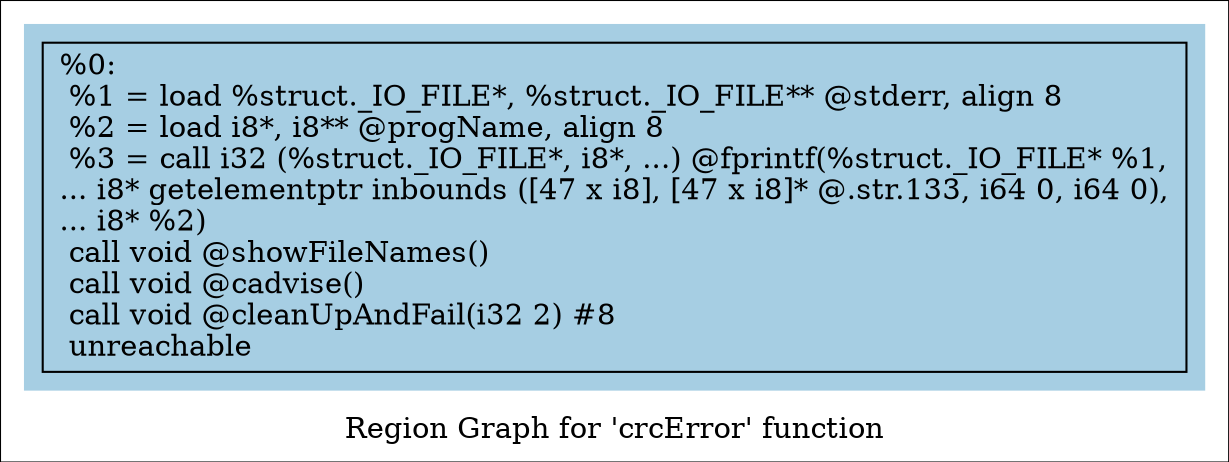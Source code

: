 digraph "Region Graph for 'crcError' function" {
	label="Region Graph for 'crcError' function";

	Node0x2a58ed0 [shape=record,label="{%0:\l  %1 = load %struct._IO_FILE*, %struct._IO_FILE** @stderr, align 8\l  %2 = load i8*, i8** @progName, align 8\l  %3 = call i32 (%struct._IO_FILE*, i8*, ...) @fprintf(%struct._IO_FILE* %1,\l... i8* getelementptr inbounds ([47 x i8], [47 x i8]* @.str.133, i64 0, i64 0),\l... i8* %2)\l  call void @showFileNames()\l  call void @cadvise()\l  call void @cleanUpAndFail(i32 2) #8\l  unreachable\l}"];
	colorscheme = "paired12"
        subgraph cluster_0x27c2b80 {
          label = "";
          style = filled;
          color = 1
          Node0x2a58ed0;
        }
}
